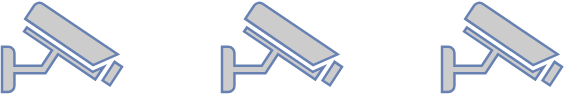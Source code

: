 <mxfile version="20.2.7" type="github">
  <diagram id="E_13mlukJOxraNOaaRcT" name="第 1 页">
    <mxGraphModel dx="830" dy="777" grid="1" gridSize="10" guides="1" tooltips="1" connect="1" arrows="1" fold="1" page="1" pageScale="1" pageWidth="827" pageHeight="1169" math="0" shadow="0">
      <root>
        <mxCell id="0" />
        <mxCell id="1" parent="0" />
        <mxCell id="w3a1VN94c9Hw_7OJSUU4-3" value="" style="fontColor=#0066CC;verticalAlign=top;verticalLabelPosition=bottom;labelPosition=center;align=center;html=1;outlineConnect=0;fillColor=#CCCCCC;strokeColor=#6881B3;gradientColor=none;gradientDirection=north;strokeWidth=2;shape=mxgraph.networks.security_camera;aspect=fixed;" vertex="1" parent="1">
          <mxGeometry x="210" y="210" width="60" height="45" as="geometry" />
        </mxCell>
        <mxCell id="w3a1VN94c9Hw_7OJSUU4-4" value="" style="fontColor=#0066CC;verticalAlign=top;verticalLabelPosition=bottom;labelPosition=center;align=center;html=1;outlineConnect=0;fillColor=#CCCCCC;strokeColor=#6881B3;gradientColor=none;gradientDirection=north;strokeWidth=2;shape=mxgraph.networks.security_camera;aspect=fixed;" vertex="1" parent="1">
          <mxGeometry x="320" y="210" width="60" height="45" as="geometry" />
        </mxCell>
        <mxCell id="w3a1VN94c9Hw_7OJSUU4-5" value="" style="fontColor=#0066CC;verticalAlign=top;verticalLabelPosition=bottom;labelPosition=center;align=center;html=1;outlineConnect=0;fillColor=#CCCCCC;strokeColor=#6881B3;gradientColor=none;gradientDirection=north;strokeWidth=2;shape=mxgraph.networks.security_camera;aspect=fixed;" vertex="1" parent="1">
          <mxGeometry x="430" y="210" width="60" height="45" as="geometry" />
        </mxCell>
      </root>
    </mxGraphModel>
  </diagram>
</mxfile>
